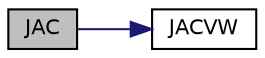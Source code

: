 digraph G
{
  edge [fontname="Helvetica",fontsize="10",labelfontname="Helvetica",labelfontsize="10"];
  node [fontname="Helvetica",fontsize="10",shape=record];
  rankdir=LR;
  Node1 [label="JAC",height=0.2,width=0.4,color="black", fillcolor="grey75", style="filled" fontcolor="black"];
  Node1 -> Node2 [color="midnightblue",fontsize="10",style="solid",fontname="Helvetica"];
  Node2 [label="JACVW",height=0.2,width=0.4,color="black", fillcolor="white", style="filled",URL="$nls__odes_8f90.html#aa4399e19ae8bf5b6ef3102b2a75329cc"];
}
